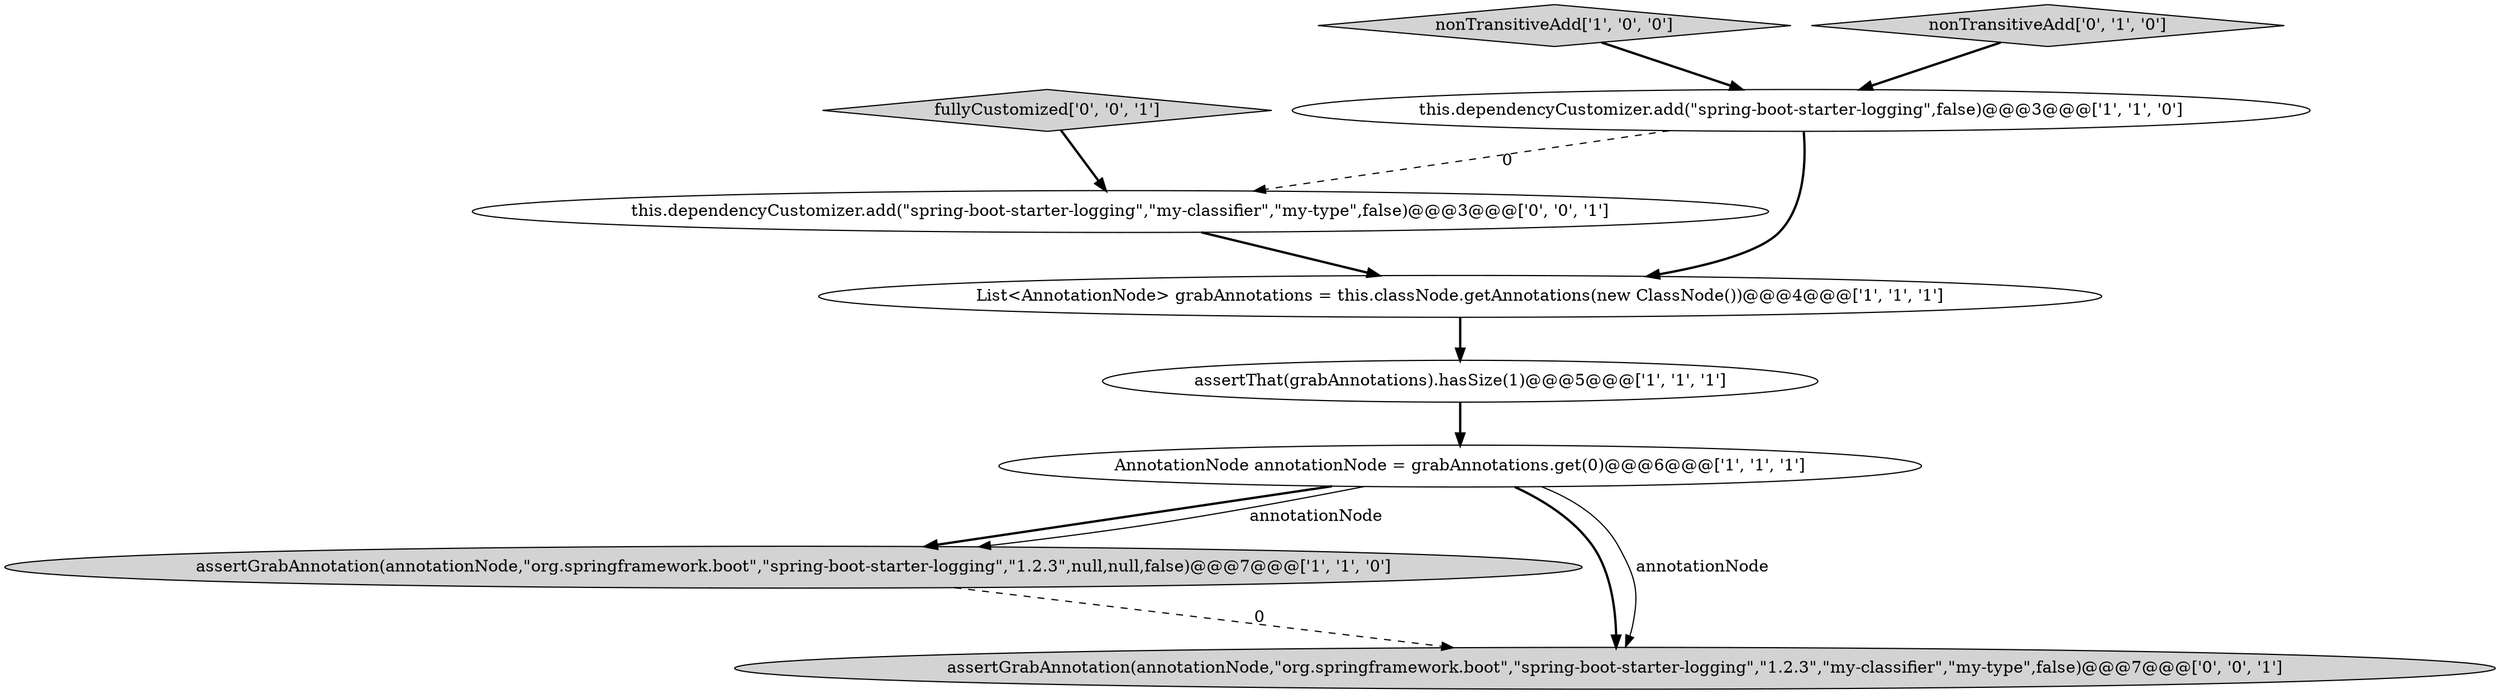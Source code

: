 digraph {
8 [style = filled, label = "fullyCustomized['0', '0', '1']", fillcolor = lightgray, shape = diamond image = "AAA0AAABBB3BBB"];
1 [style = filled, label = "assertGrabAnnotation(annotationNode,\"org.springframework.boot\",\"spring-boot-starter-logging\",\"1.2.3\",null,null,false)@@@7@@@['1', '1', '0']", fillcolor = lightgray, shape = ellipse image = "AAA0AAABBB1BBB"];
4 [style = filled, label = "this.dependencyCustomizer.add(\"spring-boot-starter-logging\",false)@@@3@@@['1', '1', '0']", fillcolor = white, shape = ellipse image = "AAA0AAABBB1BBB"];
0 [style = filled, label = "nonTransitiveAdd['1', '0', '0']", fillcolor = lightgray, shape = diamond image = "AAA0AAABBB1BBB"];
5 [style = filled, label = "List<AnnotationNode> grabAnnotations = this.classNode.getAnnotations(new ClassNode())@@@4@@@['1', '1', '1']", fillcolor = white, shape = ellipse image = "AAA0AAABBB1BBB"];
6 [style = filled, label = "nonTransitiveAdd['0', '1', '0']", fillcolor = lightgray, shape = diamond image = "AAA0AAABBB2BBB"];
2 [style = filled, label = "assertThat(grabAnnotations).hasSize(1)@@@5@@@['1', '1', '1']", fillcolor = white, shape = ellipse image = "AAA0AAABBB1BBB"];
7 [style = filled, label = "this.dependencyCustomizer.add(\"spring-boot-starter-logging\",\"my-classifier\",\"my-type\",false)@@@3@@@['0', '0', '1']", fillcolor = white, shape = ellipse image = "AAA0AAABBB3BBB"];
3 [style = filled, label = "AnnotationNode annotationNode = grabAnnotations.get(0)@@@6@@@['1', '1', '1']", fillcolor = white, shape = ellipse image = "AAA0AAABBB1BBB"];
9 [style = filled, label = "assertGrabAnnotation(annotationNode,\"org.springframework.boot\",\"spring-boot-starter-logging\",\"1.2.3\",\"my-classifier\",\"my-type\",false)@@@7@@@['0', '0', '1']", fillcolor = lightgray, shape = ellipse image = "AAA0AAABBB3BBB"];
8->7 [style = bold, label=""];
3->9 [style = bold, label=""];
6->4 [style = bold, label=""];
1->9 [style = dashed, label="0"];
5->2 [style = bold, label=""];
7->5 [style = bold, label=""];
3->1 [style = bold, label=""];
0->4 [style = bold, label=""];
4->7 [style = dashed, label="0"];
4->5 [style = bold, label=""];
3->1 [style = solid, label="annotationNode"];
3->9 [style = solid, label="annotationNode"];
2->3 [style = bold, label=""];
}
